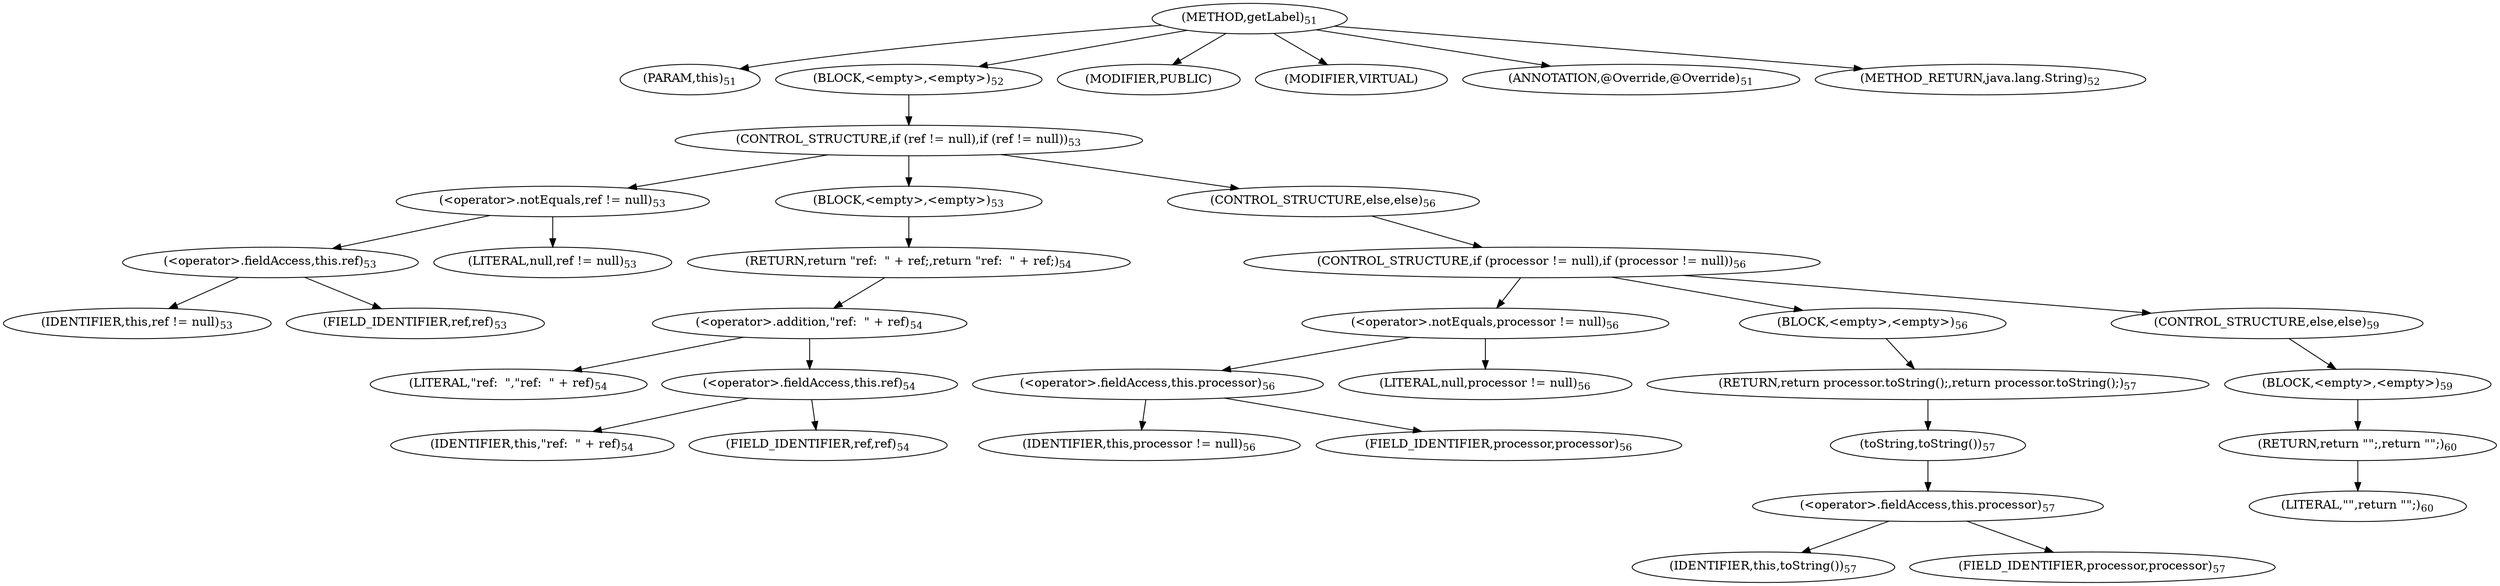 digraph "getLabel" {  
"56" [label = <(METHOD,getLabel)<SUB>51</SUB>> ]
"57" [label = <(PARAM,this)<SUB>51</SUB>> ]
"58" [label = <(BLOCK,&lt;empty&gt;,&lt;empty&gt;)<SUB>52</SUB>> ]
"59" [label = <(CONTROL_STRUCTURE,if (ref != null),if (ref != null))<SUB>53</SUB>> ]
"60" [label = <(&lt;operator&gt;.notEquals,ref != null)<SUB>53</SUB>> ]
"61" [label = <(&lt;operator&gt;.fieldAccess,this.ref)<SUB>53</SUB>> ]
"62" [label = <(IDENTIFIER,this,ref != null)<SUB>53</SUB>> ]
"63" [label = <(FIELD_IDENTIFIER,ref,ref)<SUB>53</SUB>> ]
"64" [label = <(LITERAL,null,ref != null)<SUB>53</SUB>> ]
"65" [label = <(BLOCK,&lt;empty&gt;,&lt;empty&gt;)<SUB>53</SUB>> ]
"66" [label = <(RETURN,return &quot;ref:  &quot; + ref;,return &quot;ref:  &quot; + ref;)<SUB>54</SUB>> ]
"67" [label = <(&lt;operator&gt;.addition,&quot;ref:  &quot; + ref)<SUB>54</SUB>> ]
"68" [label = <(LITERAL,&quot;ref:  &quot;,&quot;ref:  &quot; + ref)<SUB>54</SUB>> ]
"69" [label = <(&lt;operator&gt;.fieldAccess,this.ref)<SUB>54</SUB>> ]
"70" [label = <(IDENTIFIER,this,&quot;ref:  &quot; + ref)<SUB>54</SUB>> ]
"71" [label = <(FIELD_IDENTIFIER,ref,ref)<SUB>54</SUB>> ]
"72" [label = <(CONTROL_STRUCTURE,else,else)<SUB>56</SUB>> ]
"73" [label = <(CONTROL_STRUCTURE,if (processor != null),if (processor != null))<SUB>56</SUB>> ]
"74" [label = <(&lt;operator&gt;.notEquals,processor != null)<SUB>56</SUB>> ]
"75" [label = <(&lt;operator&gt;.fieldAccess,this.processor)<SUB>56</SUB>> ]
"76" [label = <(IDENTIFIER,this,processor != null)<SUB>56</SUB>> ]
"77" [label = <(FIELD_IDENTIFIER,processor,processor)<SUB>56</SUB>> ]
"78" [label = <(LITERAL,null,processor != null)<SUB>56</SUB>> ]
"79" [label = <(BLOCK,&lt;empty&gt;,&lt;empty&gt;)<SUB>56</SUB>> ]
"80" [label = <(RETURN,return processor.toString();,return processor.toString();)<SUB>57</SUB>> ]
"81" [label = <(toString,toString())<SUB>57</SUB>> ]
"82" [label = <(&lt;operator&gt;.fieldAccess,this.processor)<SUB>57</SUB>> ]
"83" [label = <(IDENTIFIER,this,toString())<SUB>57</SUB>> ]
"84" [label = <(FIELD_IDENTIFIER,processor,processor)<SUB>57</SUB>> ]
"85" [label = <(CONTROL_STRUCTURE,else,else)<SUB>59</SUB>> ]
"86" [label = <(BLOCK,&lt;empty&gt;,&lt;empty&gt;)<SUB>59</SUB>> ]
"87" [label = <(RETURN,return &quot;&quot;;,return &quot;&quot;;)<SUB>60</SUB>> ]
"88" [label = <(LITERAL,&quot;&quot;,return &quot;&quot;;)<SUB>60</SUB>> ]
"89" [label = <(MODIFIER,PUBLIC)> ]
"90" [label = <(MODIFIER,VIRTUAL)> ]
"91" [label = <(ANNOTATION,@Override,@Override)<SUB>51</SUB>> ]
"92" [label = <(METHOD_RETURN,java.lang.String)<SUB>52</SUB>> ]
  "56" -> "57" 
  "56" -> "58" 
  "56" -> "89" 
  "56" -> "90" 
  "56" -> "91" 
  "56" -> "92" 
  "58" -> "59" 
  "59" -> "60" 
  "59" -> "65" 
  "59" -> "72" 
  "60" -> "61" 
  "60" -> "64" 
  "61" -> "62" 
  "61" -> "63" 
  "65" -> "66" 
  "66" -> "67" 
  "67" -> "68" 
  "67" -> "69" 
  "69" -> "70" 
  "69" -> "71" 
  "72" -> "73" 
  "73" -> "74" 
  "73" -> "79" 
  "73" -> "85" 
  "74" -> "75" 
  "74" -> "78" 
  "75" -> "76" 
  "75" -> "77" 
  "79" -> "80" 
  "80" -> "81" 
  "81" -> "82" 
  "82" -> "83" 
  "82" -> "84" 
  "85" -> "86" 
  "86" -> "87" 
  "87" -> "88" 
}
